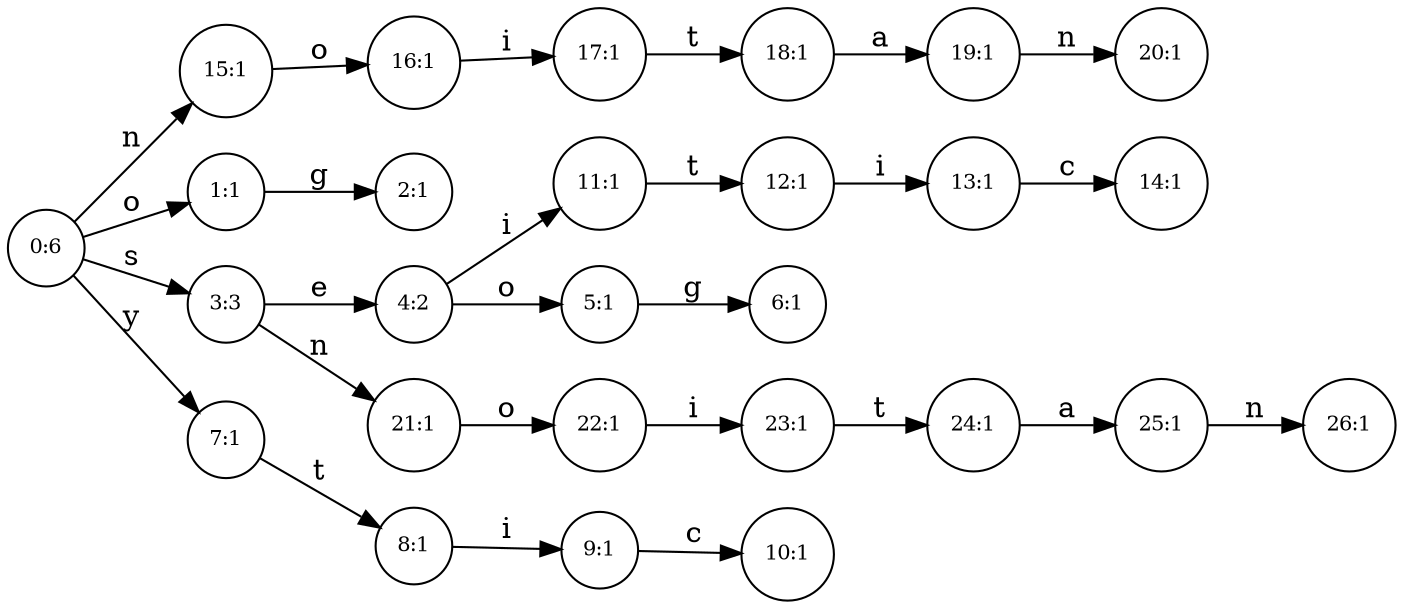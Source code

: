 digraph SuffixTrie {
  rankdir=LR;
  node [shape=circle, fontsize=10, margin=0.08];
  n0 [label="0:6"];
  n15 [label="15:1"];
  n0 -> n15 [label="n"];
  n15 [label="15:1"];
  n16 [label="16:1"];
  n15 -> n16 [label="o"];
  n16 [label="16:1"];
  n17 [label="17:1"];
  n16 -> n17 [label="i"];
  n17 [label="17:1"];
  n18 [label="18:1"];
  n17 -> n18 [label="t"];
  n18 [label="18:1"];
  n19 [label="19:1"];
  n18 -> n19 [label="a"];
  n19 [label="19:1"];
  n20 [label="20:1"];
  n19 -> n20 [label="n"];
  n20 [label="20:1"];
  n1 [label="1:1"];
  n0 -> n1 [label="o"];
  n1 [label="1:1"];
  n2 [label="2:1"];
  n1 -> n2 [label="g"];
  n2 [label="2:1"];
  n3 [label="3:3"];
  n0 -> n3 [label="s"];
  n3 [label="3:3"];
  n4 [label="4:2"];
  n3 -> n4 [label="e"];
  n4 [label="4:2"];
  n11 [label="11:1"];
  n4 -> n11 [label="i"];
  n11 [label="11:1"];
  n12 [label="12:1"];
  n11 -> n12 [label="t"];
  n12 [label="12:1"];
  n13 [label="13:1"];
  n12 -> n13 [label="i"];
  n13 [label="13:1"];
  n14 [label="14:1"];
  n13 -> n14 [label="c"];
  n14 [label="14:1"];
  n5 [label="5:1"];
  n4 -> n5 [label="o"];
  n5 [label="5:1"];
  n6 [label="6:1"];
  n5 -> n6 [label="g"];
  n6 [label="6:1"];
  n21 [label="21:1"];
  n3 -> n21 [label="n"];
  n21 [label="21:1"];
  n22 [label="22:1"];
  n21 -> n22 [label="o"];
  n22 [label="22:1"];
  n23 [label="23:1"];
  n22 -> n23 [label="i"];
  n23 [label="23:1"];
  n24 [label="24:1"];
  n23 -> n24 [label="t"];
  n24 [label="24:1"];
  n25 [label="25:1"];
  n24 -> n25 [label="a"];
  n25 [label="25:1"];
  n26 [label="26:1"];
  n25 -> n26 [label="n"];
  n26 [label="26:1"];
  n7 [label="7:1"];
  n0 -> n7 [label="y"];
  n7 [label="7:1"];
  n8 [label="8:1"];
  n7 -> n8 [label="t"];
  n8 [label="8:1"];
  n9 [label="9:1"];
  n8 -> n9 [label="i"];
  n9 [label="9:1"];
  n10 [label="10:1"];
  n9 -> n10 [label="c"];
  n10 [label="10:1"];
}
